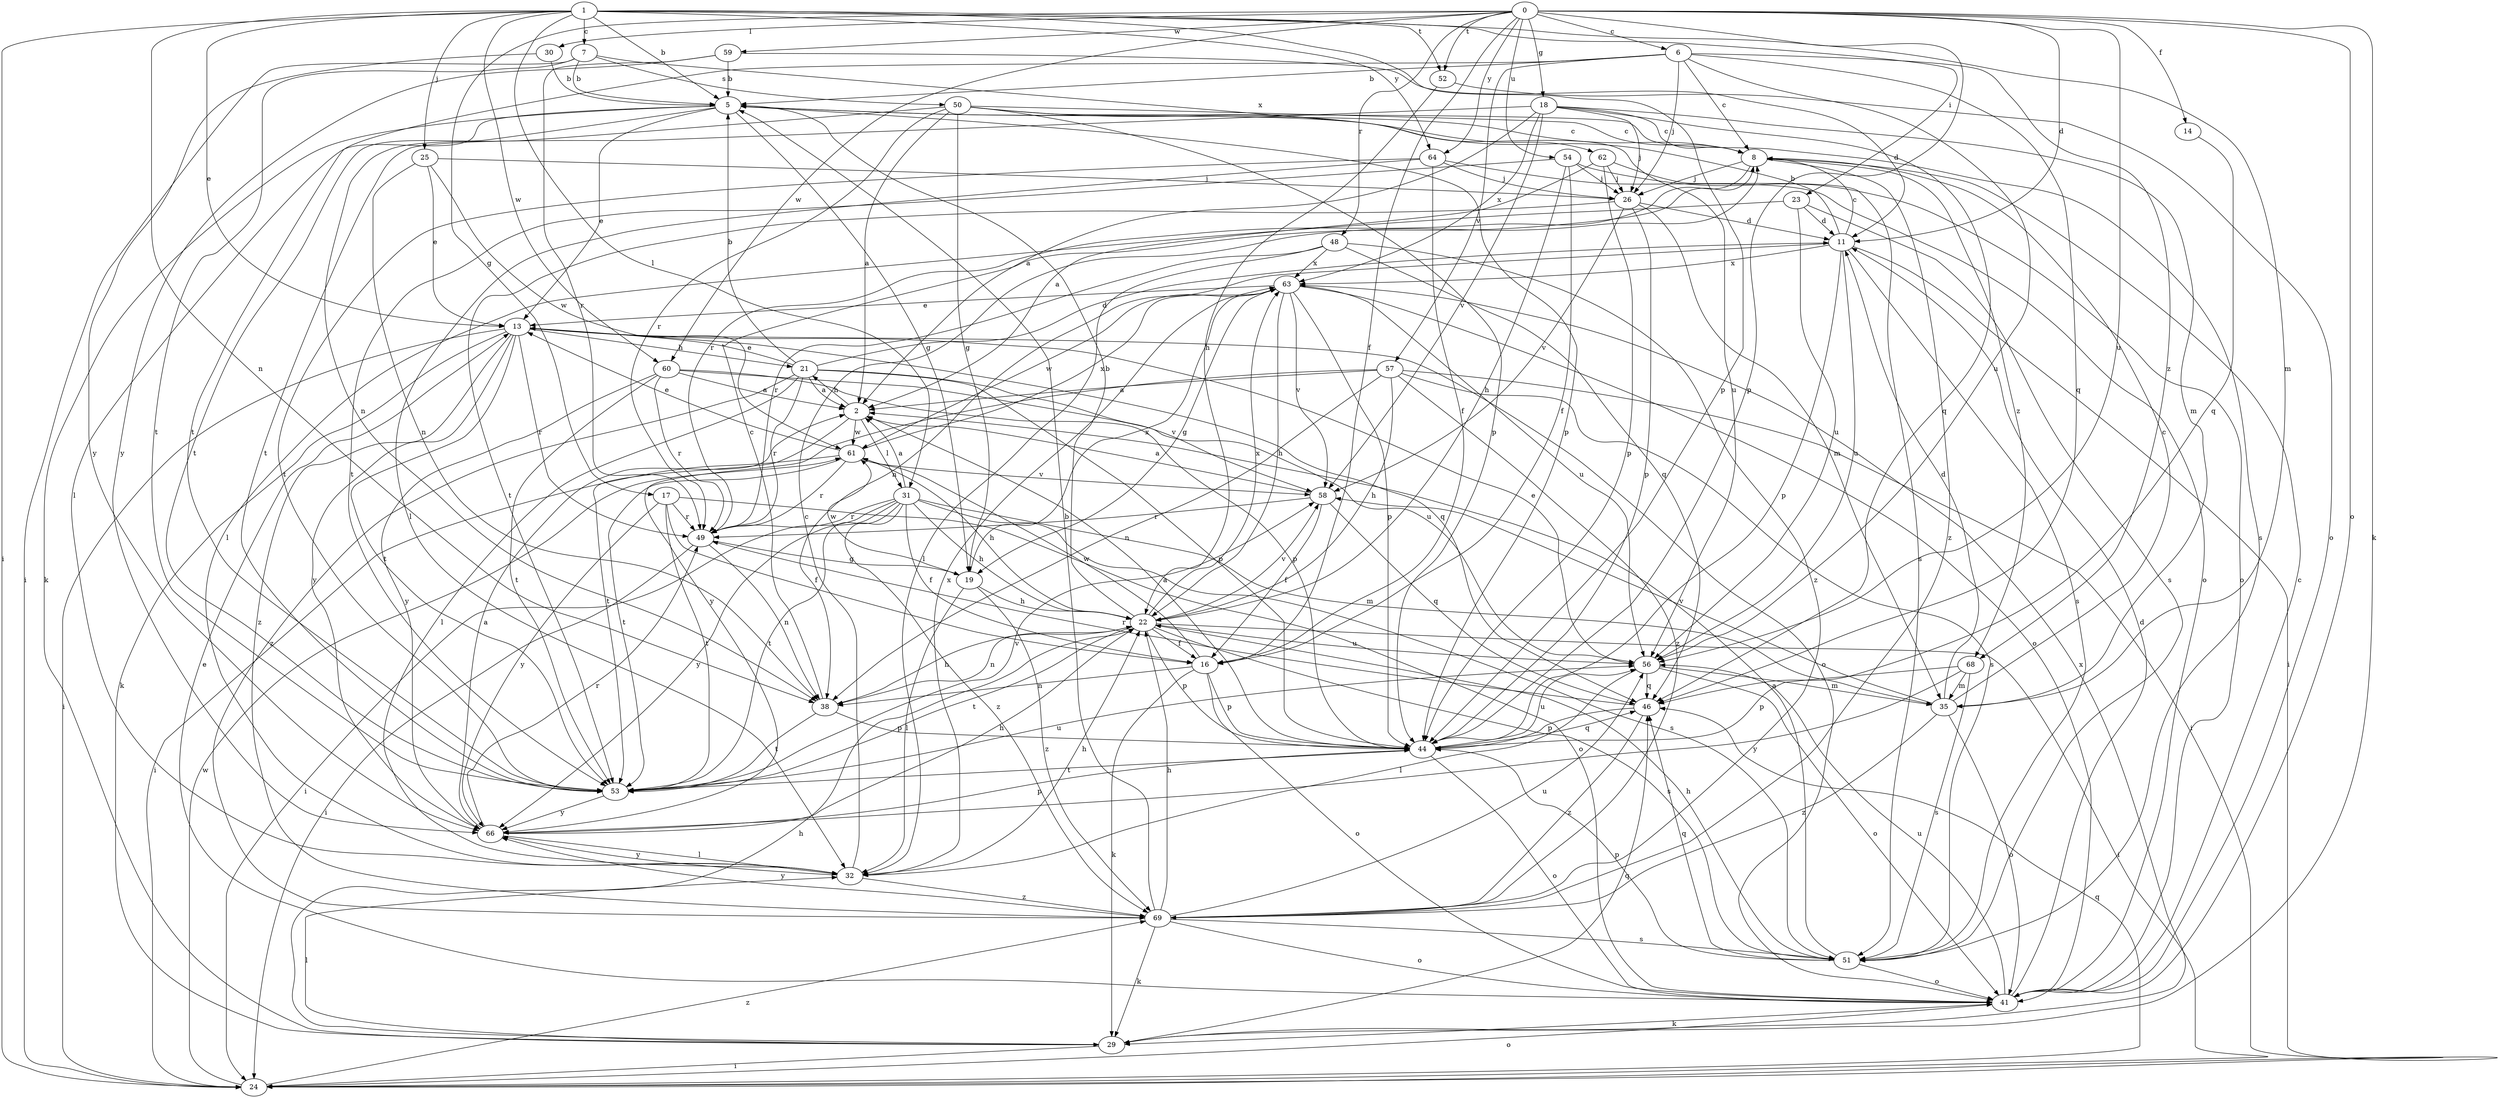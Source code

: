strict digraph  {
0;
1;
2;
5;
6;
7;
8;
11;
13;
14;
16;
17;
18;
19;
21;
22;
23;
24;
25;
26;
29;
30;
31;
32;
35;
38;
41;
44;
46;
48;
49;
50;
51;
52;
53;
54;
56;
57;
58;
59;
60;
61;
62;
63;
64;
66;
68;
69;
0 -> 6  [label=c];
0 -> 11  [label=d];
0 -> 14  [label=f];
0 -> 16  [label=f];
0 -> 17  [label=g];
0 -> 18  [label=g];
0 -> 29  [label=k];
0 -> 30  [label=l];
0 -> 41  [label=o];
0 -> 44  [label=p];
0 -> 48  [label=r];
0 -> 52  [label=t];
0 -> 54  [label=u];
0 -> 56  [label=u];
0 -> 59  [label=w];
0 -> 60  [label=w];
0 -> 64  [label=y];
1 -> 5  [label=b];
1 -> 7  [label=c];
1 -> 13  [label=e];
1 -> 23  [label=i];
1 -> 24  [label=i];
1 -> 25  [label=j];
1 -> 31  [label=l];
1 -> 35  [label=m];
1 -> 38  [label=n];
1 -> 44  [label=p];
1 -> 52  [label=t];
1 -> 60  [label=w];
1 -> 64  [label=y];
2 -> 21  [label=h];
2 -> 31  [label=l];
2 -> 53  [label=t];
2 -> 61  [label=w];
5 -> 8  [label=c];
5 -> 13  [label=e];
5 -> 19  [label=g];
5 -> 29  [label=k];
5 -> 32  [label=l];
5 -> 44  [label=p];
5 -> 53  [label=t];
6 -> 5  [label=b];
6 -> 8  [label=c];
6 -> 26  [label=j];
6 -> 46  [label=q];
6 -> 53  [label=t];
6 -> 56  [label=u];
6 -> 57  [label=v];
6 -> 68  [label=z];
7 -> 5  [label=b];
7 -> 24  [label=i];
7 -> 50  [label=s];
7 -> 53  [label=t];
7 -> 62  [label=x];
8 -> 26  [label=j];
8 -> 49  [label=r];
8 -> 68  [label=z];
8 -> 69  [label=z];
11 -> 5  [label=b];
11 -> 8  [label=c];
11 -> 24  [label=i];
11 -> 38  [label=n];
11 -> 44  [label=p];
11 -> 51  [label=s];
11 -> 56  [label=u];
11 -> 63  [label=x];
13 -> 21  [label=h];
13 -> 24  [label=i];
13 -> 29  [label=k];
13 -> 41  [label=o];
13 -> 46  [label=q];
13 -> 49  [label=r];
13 -> 53  [label=t];
13 -> 66  [label=y];
13 -> 69  [label=z];
14 -> 46  [label=q];
16 -> 29  [label=k];
16 -> 38  [label=n];
16 -> 41  [label=o];
16 -> 44  [label=p];
16 -> 61  [label=w];
17 -> 16  [label=f];
17 -> 41  [label=o];
17 -> 49  [label=r];
17 -> 53  [label=t];
17 -> 66  [label=y];
18 -> 2  [label=a];
18 -> 8  [label=c];
18 -> 26  [label=j];
18 -> 35  [label=m];
18 -> 46  [label=q];
18 -> 53  [label=t];
18 -> 58  [label=v];
18 -> 63  [label=x];
19 -> 22  [label=h];
19 -> 32  [label=l];
19 -> 61  [label=w];
19 -> 63  [label=x];
19 -> 69  [label=z];
21 -> 2  [label=a];
21 -> 5  [label=b];
21 -> 11  [label=d];
21 -> 13  [label=e];
21 -> 32  [label=l];
21 -> 44  [label=p];
21 -> 49  [label=r];
21 -> 58  [label=v];
21 -> 69  [label=z];
22 -> 5  [label=b];
22 -> 16  [label=f];
22 -> 24  [label=i];
22 -> 38  [label=n];
22 -> 44  [label=p];
22 -> 51  [label=s];
22 -> 53  [label=t];
22 -> 56  [label=u];
22 -> 58  [label=v];
22 -> 63  [label=x];
23 -> 11  [label=d];
23 -> 32  [label=l];
23 -> 51  [label=s];
23 -> 56  [label=u];
24 -> 41  [label=o];
24 -> 46  [label=q];
24 -> 61  [label=w];
24 -> 69  [label=z];
25 -> 13  [label=e];
25 -> 26  [label=j];
25 -> 38  [label=n];
25 -> 61  [label=w];
26 -> 11  [label=d];
26 -> 35  [label=m];
26 -> 44  [label=p];
26 -> 53  [label=t];
26 -> 58  [label=v];
29 -> 22  [label=h];
29 -> 24  [label=i];
29 -> 32  [label=l];
29 -> 46  [label=q];
29 -> 63  [label=x];
30 -> 5  [label=b];
30 -> 66  [label=y];
31 -> 2  [label=a];
31 -> 16  [label=f];
31 -> 22  [label=h];
31 -> 24  [label=i];
31 -> 35  [label=m];
31 -> 49  [label=r];
31 -> 51  [label=s];
31 -> 53  [label=t];
31 -> 66  [label=y];
31 -> 69  [label=z];
32 -> 8  [label=c];
32 -> 22  [label=h];
32 -> 63  [label=x];
32 -> 66  [label=y];
32 -> 69  [label=z];
35 -> 8  [label=c];
35 -> 11  [label=d];
35 -> 41  [label=o];
35 -> 58  [label=v];
35 -> 69  [label=z];
38 -> 8  [label=c];
38 -> 22  [label=h];
38 -> 44  [label=p];
38 -> 53  [label=t];
41 -> 8  [label=c];
41 -> 11  [label=d];
41 -> 13  [label=e];
41 -> 29  [label=k];
41 -> 56  [label=u];
44 -> 2  [label=a];
44 -> 41  [label=o];
44 -> 46  [label=q];
44 -> 53  [label=t];
44 -> 56  [label=u];
46 -> 44  [label=p];
46 -> 49  [label=r];
46 -> 69  [label=z];
48 -> 32  [label=l];
48 -> 46  [label=q];
48 -> 49  [label=r];
48 -> 63  [label=x];
48 -> 69  [label=z];
49 -> 19  [label=g];
49 -> 24  [label=i];
49 -> 38  [label=n];
50 -> 2  [label=a];
50 -> 8  [label=c];
50 -> 19  [label=g];
50 -> 38  [label=n];
50 -> 44  [label=p];
50 -> 49  [label=r];
50 -> 51  [label=s];
50 -> 56  [label=u];
51 -> 2  [label=a];
51 -> 22  [label=h];
51 -> 41  [label=o];
51 -> 44  [label=p];
51 -> 46  [label=q];
52 -> 22  [label=h];
52 -> 41  [label=o];
53 -> 56  [label=u];
53 -> 58  [label=v];
53 -> 66  [label=y];
54 -> 16  [label=f];
54 -> 22  [label=h];
54 -> 26  [label=j];
54 -> 41  [label=o];
54 -> 53  [label=t];
56 -> 13  [label=e];
56 -> 32  [label=l];
56 -> 35  [label=m];
56 -> 41  [label=o];
56 -> 46  [label=q];
57 -> 2  [label=a];
57 -> 22  [label=h];
57 -> 24  [label=i];
57 -> 38  [label=n];
57 -> 51  [label=s];
57 -> 66  [label=y];
57 -> 69  [label=z];
58 -> 2  [label=a];
58 -> 16  [label=f];
58 -> 46  [label=q];
58 -> 49  [label=r];
59 -> 5  [label=b];
59 -> 11  [label=d];
59 -> 49  [label=r];
59 -> 66  [label=y];
60 -> 2  [label=a];
60 -> 44  [label=p];
60 -> 49  [label=r];
60 -> 53  [label=t];
60 -> 56  [label=u];
60 -> 66  [label=y];
61 -> 13  [label=e];
61 -> 22  [label=h];
61 -> 24  [label=i];
61 -> 49  [label=r];
61 -> 53  [label=t];
61 -> 58  [label=v];
61 -> 63  [label=x];
62 -> 2  [label=a];
62 -> 26  [label=j];
62 -> 44  [label=p];
62 -> 51  [label=s];
63 -> 13  [label=e];
63 -> 19  [label=g];
63 -> 22  [label=h];
63 -> 41  [label=o];
63 -> 44  [label=p];
63 -> 56  [label=u];
63 -> 58  [label=v];
63 -> 61  [label=w];
64 -> 16  [label=f];
64 -> 26  [label=j];
64 -> 32  [label=l];
64 -> 41  [label=o];
64 -> 53  [label=t];
66 -> 2  [label=a];
66 -> 22  [label=h];
66 -> 32  [label=l];
66 -> 44  [label=p];
66 -> 49  [label=r];
68 -> 35  [label=m];
68 -> 44  [label=p];
68 -> 51  [label=s];
68 -> 66  [label=y];
69 -> 5  [label=b];
69 -> 22  [label=h];
69 -> 29  [label=k];
69 -> 41  [label=o];
69 -> 51  [label=s];
69 -> 56  [label=u];
69 -> 66  [label=y];
}
